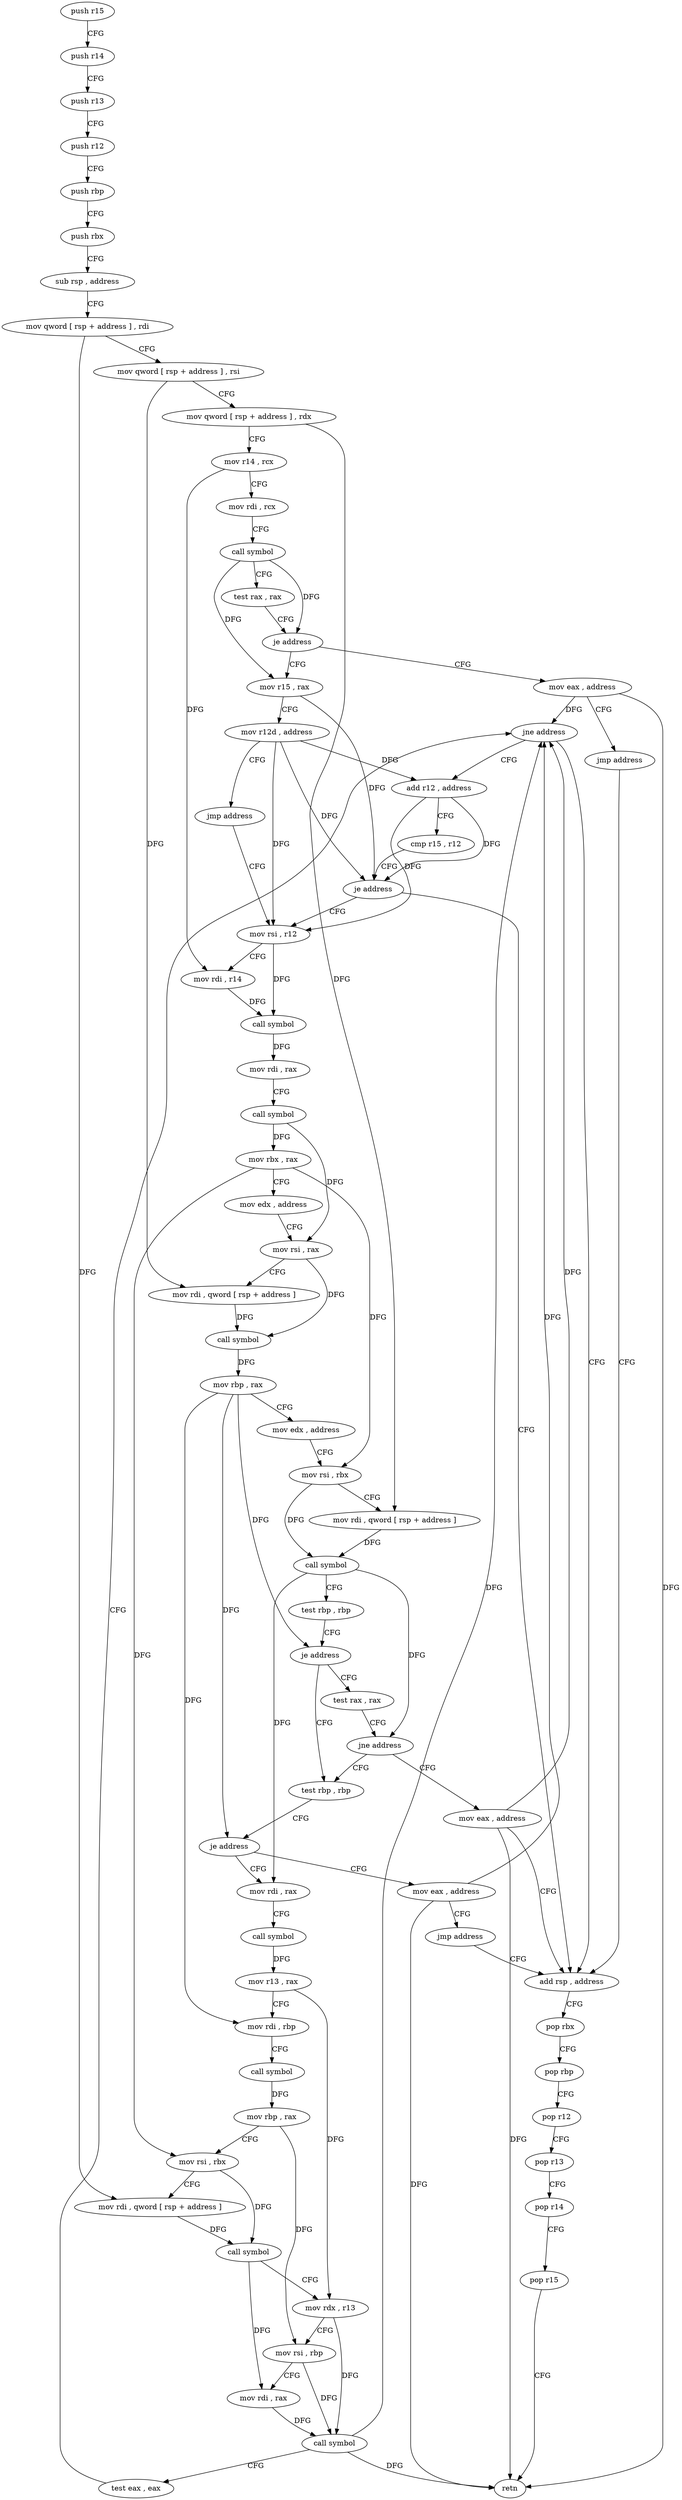 digraph "func" {
"93196" [label = "push r15" ]
"93198" [label = "push r14" ]
"93200" [label = "push r13" ]
"93202" [label = "push r12" ]
"93204" [label = "push rbp" ]
"93205" [label = "push rbx" ]
"93206" [label = "sub rsp , address" ]
"93210" [label = "mov qword [ rsp + address ] , rdi" ]
"93215" [label = "mov qword [ rsp + address ] , rsi" ]
"93220" [label = "mov qword [ rsp + address ] , rdx" ]
"93225" [label = "mov r14 , rcx" ]
"93228" [label = "mov rdi , rcx" ]
"93231" [label = "call symbol" ]
"93236" [label = "test rax , rax" ]
"93239" [label = "je address" ]
"93426" [label = "mov eax , address" ]
"93245" [label = "mov r15 , rax" ]
"93431" [label = "jmp address" ]
"93411" [label = "add rsp , address" ]
"93248" [label = "mov r12d , address" ]
"93254" [label = "jmp address" ]
"93327" [label = "mov rsi , r12" ]
"93415" [label = "pop rbx" ]
"93416" [label = "pop rbp" ]
"93417" [label = "pop r12" ]
"93419" [label = "pop r13" ]
"93421" [label = "pop r14" ]
"93423" [label = "pop r15" ]
"93425" [label = "retn" ]
"93330" [label = "mov rdi , r14" ]
"93333" [label = "call symbol" ]
"93338" [label = "mov rdi , rax" ]
"93341" [label = "call symbol" ]
"93346" [label = "mov rbx , rax" ]
"93349" [label = "mov edx , address" ]
"93354" [label = "mov rsi , rax" ]
"93357" [label = "mov rdi , qword [ rsp + address ]" ]
"93362" [label = "call symbol" ]
"93367" [label = "mov rbp , rax" ]
"93370" [label = "mov edx , address" ]
"93375" [label = "mov rsi , rbx" ]
"93378" [label = "mov rdi , qword [ rsp + address ]" ]
"93383" [label = "call symbol" ]
"93388" [label = "test rbp , rbp" ]
"93391" [label = "je address" ]
"93256" [label = "test rbp , rbp" ]
"93397" [label = "test rax , rax" ]
"93259" [label = "je address" ]
"93433" [label = "mov eax , address" ]
"93265" [label = "mov rdi , rax" ]
"93400" [label = "jne address" ]
"93406" [label = "mov eax , address" ]
"93438" [label = "jmp address" ]
"93268" [label = "call symbol" ]
"93273" [label = "mov r13 , rax" ]
"93276" [label = "mov rdi , rbp" ]
"93279" [label = "call symbol" ]
"93284" [label = "mov rbp , rax" ]
"93287" [label = "mov rsi , rbx" ]
"93290" [label = "mov rdi , qword [ rsp + address ]" ]
"93295" [label = "call symbol" ]
"93300" [label = "mov rdx , r13" ]
"93303" [label = "mov rsi , rbp" ]
"93306" [label = "mov rdi , rax" ]
"93309" [label = "call symbol" ]
"93314" [label = "test eax , eax" ]
"93316" [label = "jne address" ]
"93318" [label = "add r12 , address" ]
"93322" [label = "cmp r15 , r12" ]
"93325" [label = "je address" ]
"93196" -> "93198" [ label = "CFG" ]
"93198" -> "93200" [ label = "CFG" ]
"93200" -> "93202" [ label = "CFG" ]
"93202" -> "93204" [ label = "CFG" ]
"93204" -> "93205" [ label = "CFG" ]
"93205" -> "93206" [ label = "CFG" ]
"93206" -> "93210" [ label = "CFG" ]
"93210" -> "93215" [ label = "CFG" ]
"93210" -> "93290" [ label = "DFG" ]
"93215" -> "93220" [ label = "CFG" ]
"93215" -> "93357" [ label = "DFG" ]
"93220" -> "93225" [ label = "CFG" ]
"93220" -> "93378" [ label = "DFG" ]
"93225" -> "93228" [ label = "CFG" ]
"93225" -> "93330" [ label = "DFG" ]
"93228" -> "93231" [ label = "CFG" ]
"93231" -> "93236" [ label = "CFG" ]
"93231" -> "93239" [ label = "DFG" ]
"93231" -> "93245" [ label = "DFG" ]
"93236" -> "93239" [ label = "CFG" ]
"93239" -> "93426" [ label = "CFG" ]
"93239" -> "93245" [ label = "CFG" ]
"93426" -> "93431" [ label = "CFG" ]
"93426" -> "93425" [ label = "DFG" ]
"93426" -> "93316" [ label = "DFG" ]
"93245" -> "93248" [ label = "CFG" ]
"93245" -> "93325" [ label = "DFG" ]
"93431" -> "93411" [ label = "CFG" ]
"93411" -> "93415" [ label = "CFG" ]
"93248" -> "93254" [ label = "CFG" ]
"93248" -> "93327" [ label = "DFG" ]
"93248" -> "93318" [ label = "DFG" ]
"93248" -> "93325" [ label = "DFG" ]
"93254" -> "93327" [ label = "CFG" ]
"93327" -> "93330" [ label = "CFG" ]
"93327" -> "93333" [ label = "DFG" ]
"93415" -> "93416" [ label = "CFG" ]
"93416" -> "93417" [ label = "CFG" ]
"93417" -> "93419" [ label = "CFG" ]
"93419" -> "93421" [ label = "CFG" ]
"93421" -> "93423" [ label = "CFG" ]
"93423" -> "93425" [ label = "CFG" ]
"93330" -> "93333" [ label = "DFG" ]
"93333" -> "93338" [ label = "DFG" ]
"93338" -> "93341" [ label = "CFG" ]
"93341" -> "93346" [ label = "DFG" ]
"93341" -> "93354" [ label = "DFG" ]
"93346" -> "93349" [ label = "CFG" ]
"93346" -> "93375" [ label = "DFG" ]
"93346" -> "93287" [ label = "DFG" ]
"93349" -> "93354" [ label = "CFG" ]
"93354" -> "93357" [ label = "CFG" ]
"93354" -> "93362" [ label = "DFG" ]
"93357" -> "93362" [ label = "DFG" ]
"93362" -> "93367" [ label = "DFG" ]
"93367" -> "93370" [ label = "CFG" ]
"93367" -> "93391" [ label = "DFG" ]
"93367" -> "93259" [ label = "DFG" ]
"93367" -> "93276" [ label = "DFG" ]
"93370" -> "93375" [ label = "CFG" ]
"93375" -> "93378" [ label = "CFG" ]
"93375" -> "93383" [ label = "DFG" ]
"93378" -> "93383" [ label = "DFG" ]
"93383" -> "93388" [ label = "CFG" ]
"93383" -> "93400" [ label = "DFG" ]
"93383" -> "93265" [ label = "DFG" ]
"93388" -> "93391" [ label = "CFG" ]
"93391" -> "93256" [ label = "CFG" ]
"93391" -> "93397" [ label = "CFG" ]
"93256" -> "93259" [ label = "CFG" ]
"93397" -> "93400" [ label = "CFG" ]
"93259" -> "93433" [ label = "CFG" ]
"93259" -> "93265" [ label = "CFG" ]
"93433" -> "93438" [ label = "CFG" ]
"93433" -> "93425" [ label = "DFG" ]
"93433" -> "93316" [ label = "DFG" ]
"93265" -> "93268" [ label = "CFG" ]
"93400" -> "93256" [ label = "CFG" ]
"93400" -> "93406" [ label = "CFG" ]
"93406" -> "93411" [ label = "CFG" ]
"93406" -> "93316" [ label = "DFG" ]
"93406" -> "93425" [ label = "DFG" ]
"93438" -> "93411" [ label = "CFG" ]
"93268" -> "93273" [ label = "DFG" ]
"93273" -> "93276" [ label = "CFG" ]
"93273" -> "93300" [ label = "DFG" ]
"93276" -> "93279" [ label = "CFG" ]
"93279" -> "93284" [ label = "DFG" ]
"93284" -> "93287" [ label = "CFG" ]
"93284" -> "93303" [ label = "DFG" ]
"93287" -> "93290" [ label = "CFG" ]
"93287" -> "93295" [ label = "DFG" ]
"93290" -> "93295" [ label = "DFG" ]
"93295" -> "93300" [ label = "CFG" ]
"93295" -> "93306" [ label = "DFG" ]
"93300" -> "93303" [ label = "CFG" ]
"93300" -> "93309" [ label = "DFG" ]
"93303" -> "93306" [ label = "CFG" ]
"93303" -> "93309" [ label = "DFG" ]
"93306" -> "93309" [ label = "DFG" ]
"93309" -> "93314" [ label = "CFG" ]
"93309" -> "93425" [ label = "DFG" ]
"93309" -> "93316" [ label = "DFG" ]
"93314" -> "93316" [ label = "CFG" ]
"93316" -> "93411" [ label = "CFG" ]
"93316" -> "93318" [ label = "CFG" ]
"93318" -> "93322" [ label = "CFG" ]
"93318" -> "93327" [ label = "DFG" ]
"93318" -> "93325" [ label = "DFG" ]
"93322" -> "93325" [ label = "CFG" ]
"93325" -> "93411" [ label = "CFG" ]
"93325" -> "93327" [ label = "CFG" ]
}

